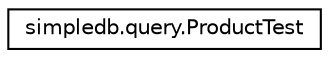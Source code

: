 digraph "Graphical Class Hierarchy"
{
  edge [fontname="Helvetica",fontsize="10",labelfontname="Helvetica",labelfontsize="10"];
  node [fontname="Helvetica",fontsize="10",shape=record];
  rankdir="LR";
  Node0 [label="simpledb.query.ProductTest",height=0.2,width=0.4,color="black", fillcolor="white", style="filled",URL="$classsimpledb_1_1query_1_1ProductTest.html"];
}
